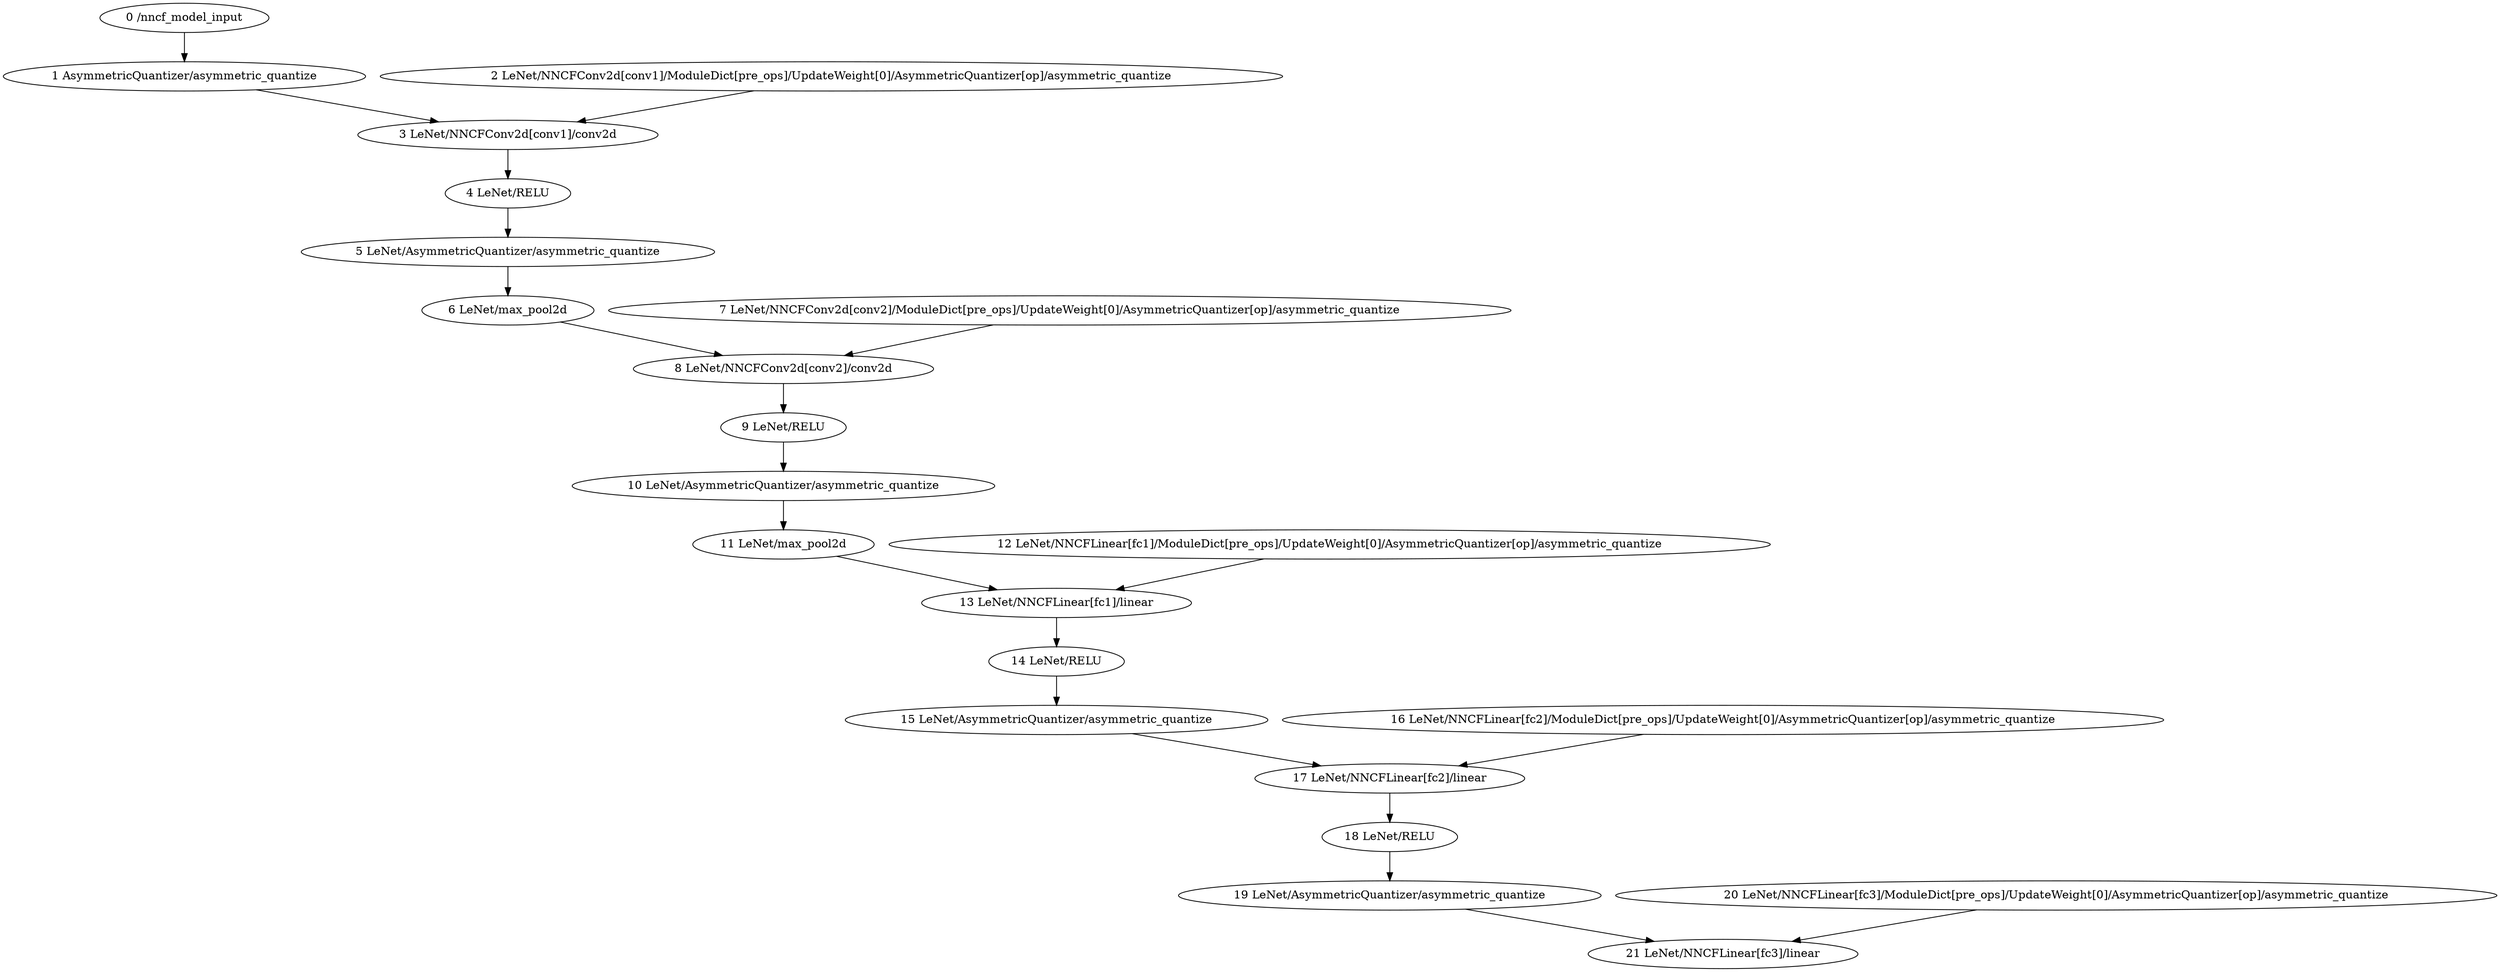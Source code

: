 strict digraph  {
"0 /nncf_model_input" [id=0, scope="", type=nncf_model_input];
"1 AsymmetricQuantizer/asymmetric_quantize" [id=1, scope=AsymmetricQuantizer, type=asymmetric_quantize];
"2 LeNet/NNCFConv2d[conv1]/ModuleDict[pre_ops]/UpdateWeight[0]/AsymmetricQuantizer[op]/asymmetric_quantize" [id=2, scope="LeNet/NNCFConv2d[conv1]/ModuleDict[pre_ops]/UpdateWeight[0]/AsymmetricQuantizer[op]", type=asymmetric_quantize];
"3 LeNet/NNCFConv2d[conv1]/conv2d" [id=3, scope="LeNet/NNCFConv2d[conv1]", type=conv2d];
"4 LeNet/RELU" [id=4, scope=LeNet, type=RELU];
"5 LeNet/AsymmetricQuantizer/asymmetric_quantize" [id=5, scope="LeNet/AsymmetricQuantizer", type=asymmetric_quantize];
"6 LeNet/max_pool2d" [id=6, scope=LeNet, type=max_pool2d];
"7 LeNet/NNCFConv2d[conv2]/ModuleDict[pre_ops]/UpdateWeight[0]/AsymmetricQuantizer[op]/asymmetric_quantize" [id=7, scope="LeNet/NNCFConv2d[conv2]/ModuleDict[pre_ops]/UpdateWeight[0]/AsymmetricQuantizer[op]", type=asymmetric_quantize];
"8 LeNet/NNCFConv2d[conv2]/conv2d" [id=8, scope="LeNet/NNCFConv2d[conv2]", type=conv2d];
"9 LeNet/RELU" [id=9, scope=LeNet, type=RELU];
"10 LeNet/AsymmetricQuantizer/asymmetric_quantize" [id=10, scope="LeNet/AsymmetricQuantizer", type=asymmetric_quantize];
"11 LeNet/max_pool2d" [id=11, scope=LeNet, type=max_pool2d];
"12 LeNet/NNCFLinear[fc1]/ModuleDict[pre_ops]/UpdateWeight[0]/AsymmetricQuantizer[op]/asymmetric_quantize" [id=12, scope="LeNet/NNCFLinear[fc1]/ModuleDict[pre_ops]/UpdateWeight[0]/AsymmetricQuantizer[op]", type=asymmetric_quantize];
"13 LeNet/NNCFLinear[fc1]/linear" [id=13, scope="LeNet/NNCFLinear[fc1]", type=linear];
"14 LeNet/RELU" [id=14, scope=LeNet, type=RELU];
"15 LeNet/AsymmetricQuantizer/asymmetric_quantize" [id=15, scope="LeNet/AsymmetricQuantizer", type=asymmetric_quantize];
"16 LeNet/NNCFLinear[fc2]/ModuleDict[pre_ops]/UpdateWeight[0]/AsymmetricQuantizer[op]/asymmetric_quantize" [id=16, scope="LeNet/NNCFLinear[fc2]/ModuleDict[pre_ops]/UpdateWeight[0]/AsymmetricQuantizer[op]", type=asymmetric_quantize];
"17 LeNet/NNCFLinear[fc2]/linear" [id=17, scope="LeNet/NNCFLinear[fc2]", type=linear];
"18 LeNet/RELU" [id=18, scope=LeNet, type=RELU];
"19 LeNet/AsymmetricQuantizer/asymmetric_quantize" [id=19, scope="LeNet/AsymmetricQuantizer", type=asymmetric_quantize];
"20 LeNet/NNCFLinear[fc3]/ModuleDict[pre_ops]/UpdateWeight[0]/AsymmetricQuantizer[op]/asymmetric_quantize" [id=20, scope="LeNet/NNCFLinear[fc3]/ModuleDict[pre_ops]/UpdateWeight[0]/AsymmetricQuantizer[op]", type=asymmetric_quantize];
"21 LeNet/NNCFLinear[fc3]/linear" [id=21, scope="LeNet/NNCFLinear[fc3]", type=linear];
"0 /nncf_model_input" -> "1 AsymmetricQuantizer/asymmetric_quantize";
"1 AsymmetricQuantizer/asymmetric_quantize" -> "3 LeNet/NNCFConv2d[conv1]/conv2d";
"2 LeNet/NNCFConv2d[conv1]/ModuleDict[pre_ops]/UpdateWeight[0]/AsymmetricQuantizer[op]/asymmetric_quantize" -> "3 LeNet/NNCFConv2d[conv1]/conv2d";
"3 LeNet/NNCFConv2d[conv1]/conv2d" -> "4 LeNet/RELU";
"4 LeNet/RELU" -> "5 LeNet/AsymmetricQuantizer/asymmetric_quantize";
"5 LeNet/AsymmetricQuantizer/asymmetric_quantize" -> "6 LeNet/max_pool2d";
"6 LeNet/max_pool2d" -> "8 LeNet/NNCFConv2d[conv2]/conv2d";
"7 LeNet/NNCFConv2d[conv2]/ModuleDict[pre_ops]/UpdateWeight[0]/AsymmetricQuantizer[op]/asymmetric_quantize" -> "8 LeNet/NNCFConv2d[conv2]/conv2d";
"8 LeNet/NNCFConv2d[conv2]/conv2d" -> "9 LeNet/RELU";
"9 LeNet/RELU" -> "10 LeNet/AsymmetricQuantizer/asymmetric_quantize";
"10 LeNet/AsymmetricQuantizer/asymmetric_quantize" -> "11 LeNet/max_pool2d";
"11 LeNet/max_pool2d" -> "13 LeNet/NNCFLinear[fc1]/linear";
"12 LeNet/NNCFLinear[fc1]/ModuleDict[pre_ops]/UpdateWeight[0]/AsymmetricQuantizer[op]/asymmetric_quantize" -> "13 LeNet/NNCFLinear[fc1]/linear";
"13 LeNet/NNCFLinear[fc1]/linear" -> "14 LeNet/RELU";
"14 LeNet/RELU" -> "15 LeNet/AsymmetricQuantizer/asymmetric_quantize";
"15 LeNet/AsymmetricQuantizer/asymmetric_quantize" -> "17 LeNet/NNCFLinear[fc2]/linear";
"16 LeNet/NNCFLinear[fc2]/ModuleDict[pre_ops]/UpdateWeight[0]/AsymmetricQuantizer[op]/asymmetric_quantize" -> "17 LeNet/NNCFLinear[fc2]/linear";
"17 LeNet/NNCFLinear[fc2]/linear" -> "18 LeNet/RELU";
"18 LeNet/RELU" -> "19 LeNet/AsymmetricQuantizer/asymmetric_quantize";
"19 LeNet/AsymmetricQuantizer/asymmetric_quantize" -> "21 LeNet/NNCFLinear[fc3]/linear";
"20 LeNet/NNCFLinear[fc3]/ModuleDict[pre_ops]/UpdateWeight[0]/AsymmetricQuantizer[op]/asymmetric_quantize" -> "21 LeNet/NNCFLinear[fc3]/linear";
}
